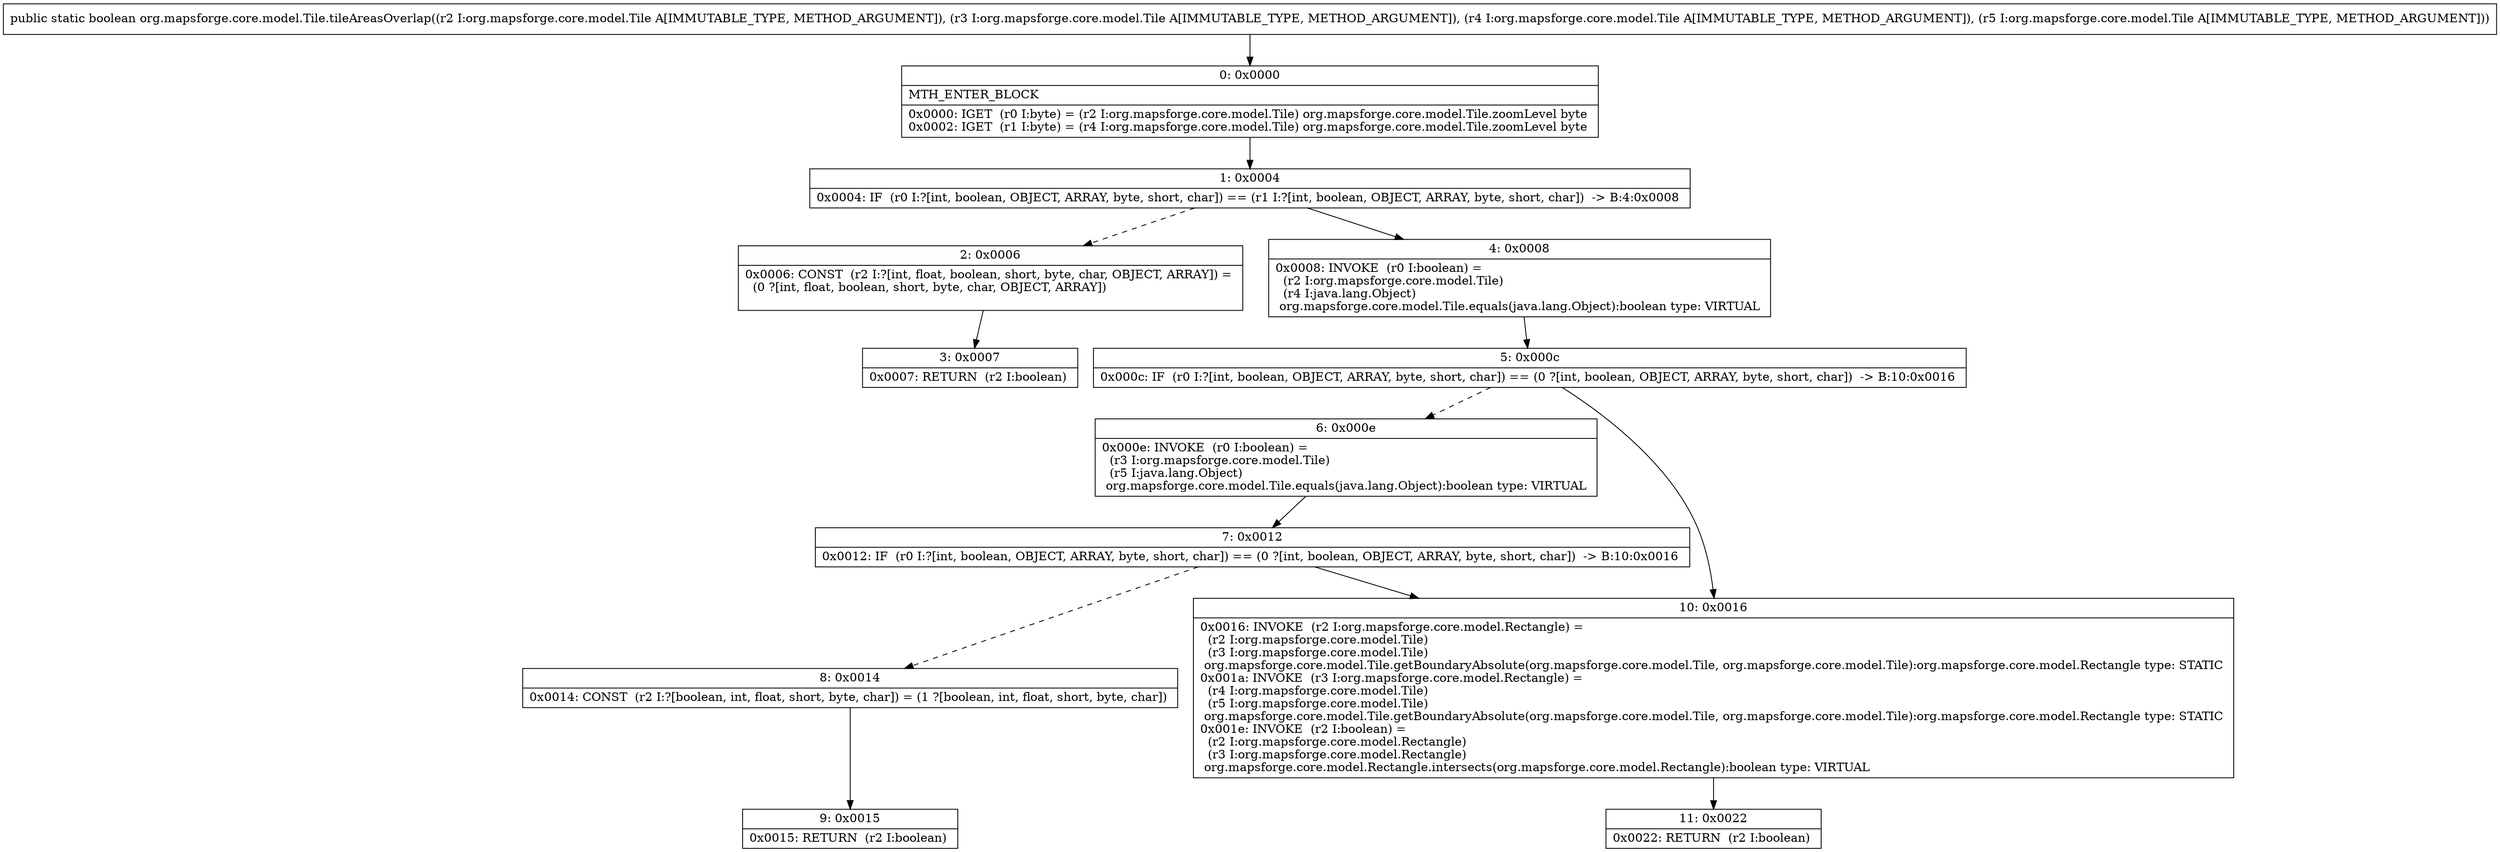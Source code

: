 digraph "CFG fororg.mapsforge.core.model.Tile.tileAreasOverlap(Lorg\/mapsforge\/core\/model\/Tile;Lorg\/mapsforge\/core\/model\/Tile;Lorg\/mapsforge\/core\/model\/Tile;Lorg\/mapsforge\/core\/model\/Tile;)Z" {
Node_0 [shape=record,label="{0\:\ 0x0000|MTH_ENTER_BLOCK\l|0x0000: IGET  (r0 I:byte) = (r2 I:org.mapsforge.core.model.Tile) org.mapsforge.core.model.Tile.zoomLevel byte \l0x0002: IGET  (r1 I:byte) = (r4 I:org.mapsforge.core.model.Tile) org.mapsforge.core.model.Tile.zoomLevel byte \l}"];
Node_1 [shape=record,label="{1\:\ 0x0004|0x0004: IF  (r0 I:?[int, boolean, OBJECT, ARRAY, byte, short, char]) == (r1 I:?[int, boolean, OBJECT, ARRAY, byte, short, char])  \-\> B:4:0x0008 \l}"];
Node_2 [shape=record,label="{2\:\ 0x0006|0x0006: CONST  (r2 I:?[int, float, boolean, short, byte, char, OBJECT, ARRAY]) = \l  (0 ?[int, float, boolean, short, byte, char, OBJECT, ARRAY])\l \l}"];
Node_3 [shape=record,label="{3\:\ 0x0007|0x0007: RETURN  (r2 I:boolean) \l}"];
Node_4 [shape=record,label="{4\:\ 0x0008|0x0008: INVOKE  (r0 I:boolean) = \l  (r2 I:org.mapsforge.core.model.Tile)\l  (r4 I:java.lang.Object)\l org.mapsforge.core.model.Tile.equals(java.lang.Object):boolean type: VIRTUAL \l}"];
Node_5 [shape=record,label="{5\:\ 0x000c|0x000c: IF  (r0 I:?[int, boolean, OBJECT, ARRAY, byte, short, char]) == (0 ?[int, boolean, OBJECT, ARRAY, byte, short, char])  \-\> B:10:0x0016 \l}"];
Node_6 [shape=record,label="{6\:\ 0x000e|0x000e: INVOKE  (r0 I:boolean) = \l  (r3 I:org.mapsforge.core.model.Tile)\l  (r5 I:java.lang.Object)\l org.mapsforge.core.model.Tile.equals(java.lang.Object):boolean type: VIRTUAL \l}"];
Node_7 [shape=record,label="{7\:\ 0x0012|0x0012: IF  (r0 I:?[int, boolean, OBJECT, ARRAY, byte, short, char]) == (0 ?[int, boolean, OBJECT, ARRAY, byte, short, char])  \-\> B:10:0x0016 \l}"];
Node_8 [shape=record,label="{8\:\ 0x0014|0x0014: CONST  (r2 I:?[boolean, int, float, short, byte, char]) = (1 ?[boolean, int, float, short, byte, char]) \l}"];
Node_9 [shape=record,label="{9\:\ 0x0015|0x0015: RETURN  (r2 I:boolean) \l}"];
Node_10 [shape=record,label="{10\:\ 0x0016|0x0016: INVOKE  (r2 I:org.mapsforge.core.model.Rectangle) = \l  (r2 I:org.mapsforge.core.model.Tile)\l  (r3 I:org.mapsforge.core.model.Tile)\l org.mapsforge.core.model.Tile.getBoundaryAbsolute(org.mapsforge.core.model.Tile, org.mapsforge.core.model.Tile):org.mapsforge.core.model.Rectangle type: STATIC \l0x001a: INVOKE  (r3 I:org.mapsforge.core.model.Rectangle) = \l  (r4 I:org.mapsforge.core.model.Tile)\l  (r5 I:org.mapsforge.core.model.Tile)\l org.mapsforge.core.model.Tile.getBoundaryAbsolute(org.mapsforge.core.model.Tile, org.mapsforge.core.model.Tile):org.mapsforge.core.model.Rectangle type: STATIC \l0x001e: INVOKE  (r2 I:boolean) = \l  (r2 I:org.mapsforge.core.model.Rectangle)\l  (r3 I:org.mapsforge.core.model.Rectangle)\l org.mapsforge.core.model.Rectangle.intersects(org.mapsforge.core.model.Rectangle):boolean type: VIRTUAL \l}"];
Node_11 [shape=record,label="{11\:\ 0x0022|0x0022: RETURN  (r2 I:boolean) \l}"];
MethodNode[shape=record,label="{public static boolean org.mapsforge.core.model.Tile.tileAreasOverlap((r2 I:org.mapsforge.core.model.Tile A[IMMUTABLE_TYPE, METHOD_ARGUMENT]), (r3 I:org.mapsforge.core.model.Tile A[IMMUTABLE_TYPE, METHOD_ARGUMENT]), (r4 I:org.mapsforge.core.model.Tile A[IMMUTABLE_TYPE, METHOD_ARGUMENT]), (r5 I:org.mapsforge.core.model.Tile A[IMMUTABLE_TYPE, METHOD_ARGUMENT])) }"];
MethodNode -> Node_0;
Node_0 -> Node_1;
Node_1 -> Node_2[style=dashed];
Node_1 -> Node_4;
Node_2 -> Node_3;
Node_4 -> Node_5;
Node_5 -> Node_6[style=dashed];
Node_5 -> Node_10;
Node_6 -> Node_7;
Node_7 -> Node_8[style=dashed];
Node_7 -> Node_10;
Node_8 -> Node_9;
Node_10 -> Node_11;
}

